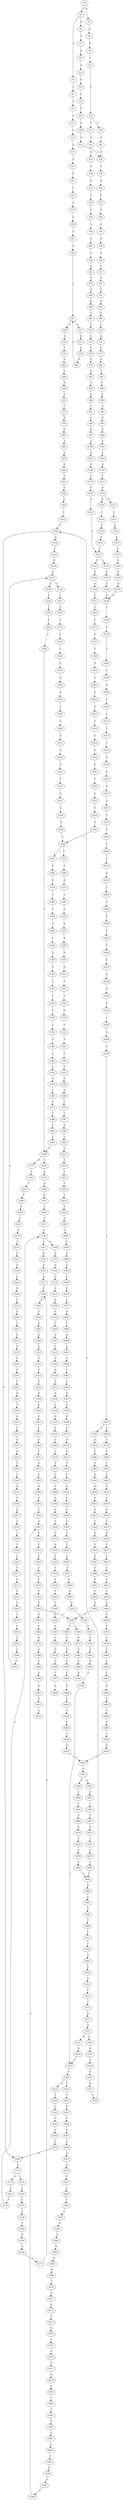 strict digraph  {
	S0 -> S1 [ label = T ];
	S0 -> S2 [ label = G ];
	S1 -> S3 [ label = T ];
	S1 -> S4 [ label = G ];
	S2 -> S5 [ label = G ];
	S3 -> S6 [ label = C ];
	S4 -> S7 [ label = C ];
	S5 -> S8 [ label = G ];
	S6 -> S9 [ label = T ];
	S7 -> S10 [ label = G ];
	S8 -> S11 [ label = C ];
	S9 -> S12 [ label = G ];
	S10 -> S13 [ label = G ];
	S11 -> S14 [ label = G ];
	S12 -> S15 [ label = C ];
	S13 -> S16 [ label = G ];
	S14 -> S17 [ label = T ];
	S14 -> S18 [ label = G ];
	S15 -> S19 [ label = A ];
	S16 -> S20 [ label = C ];
	S17 -> S21 [ label = A ];
	S18 -> S22 [ label = A ];
	S19 -> S23 [ label = A ];
	S20 -> S24 [ label = G ];
	S21 -> S25 [ label = G ];
	S22 -> S26 [ label = G ];
	S23 -> S27 [ label = G ];
	S24 -> S28 [ label = G ];
	S25 -> S29 [ label = A ];
	S26 -> S30 [ label = T ];
	S27 -> S31 [ label = C ];
	S28 -> S32 [ label = A ];
	S29 -> S33 [ label = G ];
	S30 -> S34 [ label = A ];
	S31 -> S35 [ label = A ];
	S32 -> S26 [ label = G ];
	S33 -> S36 [ label = T ];
	S34 -> S37 [ label = C ];
	S35 -> S38 [ label = G ];
	S36 -> S39 [ label = C ];
	S37 -> S40 [ label = A ];
	S38 -> S41 [ label = A ];
	S39 -> S42 [ label = G ];
	S40 -> S43 [ label = G ];
	S41 -> S44 [ label = G ];
	S42 -> S45 [ label = G ];
	S43 -> S46 [ label = G ];
	S44 -> S47 [ label = C ];
	S45 -> S48 [ label = C ];
	S46 -> S49 [ label = T ];
	S47 -> S50 [ label = C ];
	S47 -> S51 [ label = A ];
	S48 -> S52 [ label = G ];
	S49 -> S53 [ label = G ];
	S50 -> S54 [ label = A ];
	S51 -> S55 [ label = G ];
	S52 -> S56 [ label = A ];
	S53 -> S57 [ label = G ];
	S54 -> S58 [ label = C ];
	S55 -> S59 [ label = A ];
	S56 -> S60 [ label = G ];
	S57 -> S61 [ label = T ];
	S58 -> S62 [ label = C ];
	S59 -> S63 [ label = G ];
	S60 -> S64 [ label = G ];
	S61 -> S65 [ label = G ];
	S62 -> S66 [ label = C ];
	S63 -> S47 [ label = C ];
	S64 -> S67 [ label = T ];
	S65 -> S68 [ label = G ];
	S66 -> S69 [ label = G ];
	S67 -> S70 [ label = C ];
	S68 -> S71 [ label = C ];
	S69 -> S72 [ label = T ];
	S70 -> S73 [ label = C ];
	S71 -> S74 [ label = G ];
	S72 -> S75 [ label = T ];
	S73 -> S76 [ label = C ];
	S74 -> S77 [ label = C ];
	S75 -> S78 [ label = G ];
	S76 -> S79 [ label = G ];
	S77 -> S80 [ label = C ];
	S78 -> S81 [ label = G ];
	S79 -> S82 [ label = A ];
	S80 -> S83 [ label = T ];
	S81 -> S84 [ label = A ];
	S82 -> S85 [ label = G ];
	S83 -> S86 [ label = C ];
	S84 -> S87 [ label = C ];
	S85 -> S88 [ label = G ];
	S86 -> S89 [ label = A ];
	S87 -> S90 [ label = G ];
	S88 -> S91 [ label = C ];
	S89 -> S92 [ label = G ];
	S90 -> S93 [ label = T ];
	S91 -> S94 [ label = C ];
	S92 -> S95 [ label = G ];
	S93 -> S96 [ label = C ];
	S94 -> S97 [ label = G ];
	S95 -> S98 [ label = G ];
	S96 -> S99 [ label = G ];
	S97 -> S100 [ label = T ];
	S98 -> S101 [ label = C ];
	S99 -> S102 [ label = C ];
	S100 -> S103 [ label = G ];
	S101 -> S104 [ label = T ];
	S102 -> S105 [ label = C ];
	S103 -> S106 [ label = G ];
	S104 -> S107 [ label = G ];
	S105 -> S108 [ label = A ];
	S105 -> S109 [ label = G ];
	S106 -> S110 [ label = T ];
	S107 -> S111 [ label = T ];
	S108 -> S112 [ label = C ];
	S109 -> S113 [ label = G ];
	S110 -> S114 [ label = C ];
	S111 -> S115 [ label = G ];
	S112 -> S116 [ label = G ];
	S113 -> S117 [ label = G ];
	S113 -> S118 [ label = T ];
	S114 -> S119 [ label = A ];
	S115 -> S120 [ label = G ];
	S115 -> S121 [ label = T ];
	S116 -> S122 [ label = A ];
	S117 -> S123 [ label = T ];
	S118 -> S124 [ label = T ];
	S119 -> S125 [ label = C ];
	S120 -> S126 [ label = T ];
	S121 -> S127 [ label = T ];
	S122 -> S128 [ label = C ];
	S122 -> S129 [ label = G ];
	S123 -> S130 [ label = T ];
	S124 -> S131 [ label = T ];
	S125 -> S132 [ label = T ];
	S125 -> S133 [ label = C ];
	S126 -> S134 [ label = C ];
	S127 -> S135 [ label = C ];
	S128 -> S136 [ label = C ];
	S129 -> S137 [ label = T ];
	S130 -> S138 [ label = T ];
	S131 -> S139 [ label = T ];
	S132 -> S140 [ label = A ];
	S133 -> S141 [ label = A ];
	S134 -> S142 [ label = A ];
	S135 -> S143 [ label = A ];
	S136 -> S144 [ label = T ];
	S137 -> S145 [ label = C ];
	S138 -> S146 [ label = G ];
	S138 -> S147 [ label = C ];
	S139 -> S148 [ label = C ];
	S140 -> S149 [ label = G ];
	S141 -> S150 [ label = G ];
	S142 -> S125 [ label = C ];
	S143 -> S151 [ label = C ];
	S144 -> S152 [ label = T ];
	S145 -> S153 [ label = C ];
	S146 -> S154 [ label = A ];
	S147 -> S155 [ label = G ];
	S148 -> S156 [ label = G ];
	S149 -> S157 [ label = G ];
	S150 -> S158 [ label = G ];
	S151 -> S159 [ label = C ];
	S152 -> S160 [ label = C ];
	S153 -> S161 [ label = C ];
	S154 -> S162 [ label = G ];
	S155 -> S163 [ label = A ];
	S156 -> S164 [ label = A ];
	S157 -> S165 [ label = C ];
	S158 -> S166 [ label = C ];
	S159 -> S167 [ label = A ];
	S160 -> S168 [ label = C ];
	S161 -> S169 [ label = T ];
	S162 -> S170 [ label = G ];
	S163 -> S171 [ label = G ];
	S164 -> S172 [ label = G ];
	S165 -> S173 [ label = C ];
	S166 -> S174 [ label = C ];
	S167 -> S175 [ label = G ];
	S168 -> S176 [ label = C ];
	S168 -> S177 [ label = G ];
	S169 -> S178 [ label = G ];
	S170 -> S179 [ label = G ];
	S171 -> S180 [ label = G ];
	S172 -> S180 [ label = G ];
	S173 -> S181 [ label = T ];
	S174 -> S182 [ label = C ];
	S175 -> S158 [ label = G ];
	S176 -> S183 [ label = G ];
	S177 -> S184 [ label = T ];
	S178 -> S185 [ label = A ];
	S179 -> S186 [ label = G ];
	S180 -> S187 [ label = T ];
	S181 -> S188 [ label = C ];
	S182 -> S189 [ label = C ];
	S183 -> S190 [ label = G ];
	S184 -> S191 [ label = T ];
	S185 -> S192 [ label = A ];
	S186 -> S193 [ label = C ];
	S187 -> S194 [ label = C ];
	S188 -> S195 [ label = A ];
	S189 -> S196 [ label = A ];
	S190 -> S197 [ label = G ];
	S191 -> S198 [ label = T ];
	S192 -> S199 [ label = C ];
	S193 -> S200 [ label = T ];
	S194 -> S201 [ label = G ];
	S195 -> S202 [ label = T ];
	S196 -> S203 [ label = C ];
	S197 -> S204 [ label = T ];
	S198 -> S205 [ label = G ];
	S199 -> S206 [ label = C ];
	S200 -> S207 [ label = A ];
	S201 -> S208 [ label = A ];
	S202 -> S209 [ label = T ];
	S203 -> S210 [ label = A ];
	S204 -> S211 [ label = T ];
	S205 -> S212 [ label = T ];
	S206 -> S213 [ label = G ];
	S207 -> S214 [ label = C ];
	S208 -> S215 [ label = A ];
	S209 -> S216 [ label = T ];
	S210 -> S217 [ label = T ];
	S211 -> S138 [ label = T ];
	S212 -> S218 [ label = C ];
	S213 -> S219 [ label = G ];
	S214 -> S220 [ label = G ];
	S215 -> S221 [ label = G ];
	S216 -> S222 [ label = T ];
	S217 -> S223 [ label = T ];
	S218 -> S224 [ label = C ];
	S219 -> S225 [ label = G ];
	S220 -> S226 [ label = G ];
	S221 -> S227 [ label = A ];
	S222 -> S228 [ label = G ];
	S223 -> S229 [ label = G ];
	S224 -> S230 [ label = C ];
	S225 -> S231 [ label = T ];
	S226 -> S232 [ label = A ];
	S227 -> S233 [ label = A ];
	S228 -> S234 [ label = G ];
	S229 -> S235 [ label = G ];
	S230 -> S236 [ label = A ];
	S231 -> S237 [ label = C ];
	S232 -> S238 [ label = A ];
	S233 -> S239 [ label = G ];
	S234 -> S240 [ label = G ];
	S235 -> S241 [ label = G ];
	S236 -> S242 [ label = C ];
	S237 -> S243 [ label = C ];
	S238 -> S244 [ label = C ];
	S239 -> S245 [ label = G ];
	S240 -> S246 [ label = T ];
	S241 -> S247 [ label = A ];
	S242 -> S248 [ label = G ];
	S243 -> S249 [ label = T ];
	S244 -> S250 [ label = G ];
	S245 -> S251 [ label = T ];
	S246 -> S252 [ label = C ];
	S247 -> S253 [ label = C ];
	S248 -> S254 [ label = T ];
	S249 -> S255 [ label = T ];
	S250 -> S256 [ label = T ];
	S251 -> S257 [ label = C ];
	S252 -> S258 [ label = C ];
	S253 -> S259 [ label = C ];
	S254 -> S260 [ label = C ];
	S255 -> S261 [ label = T ];
	S255 -> S262 [ label = C ];
	S256 -> S263 [ label = C ];
	S257 -> S264 [ label = T ];
	S258 -> S265 [ label = T ];
	S259 -> S266 [ label = T ];
	S260 -> S267 [ label = C ];
	S261 -> S268 [ label = T ];
	S262 -> S269 [ label = T ];
	S263 -> S270 [ label = T ];
	S264 -> S271 [ label = T ];
	S265 -> S255 [ label = T ];
	S266 -> S272 [ label = T ];
	S267 -> S273 [ label = C ];
	S268 -> S274 [ label = G ];
	S269 -> S275 [ label = G ];
	S270 -> S276 [ label = T ];
	S271 -> S277 [ label = G ];
	S272 -> S278 [ label = G ];
	S273 -> S279 [ label = A ];
	S274 -> S280 [ label = C ];
	S275 -> S281 [ label = C ];
	S276 -> S282 [ label = C ];
	S277 -> S283 [ label = T ];
	S278 -> S284 [ label = T ];
	S279 -> S285 [ label = T ];
	S280 -> S286 [ label = T ];
	S281 -> S287 [ label = T ];
	S282 -> S288 [ label = T ];
	S283 -> S289 [ label = A ];
	S284 -> S290 [ label = G ];
	S285 -> S291 [ label = C ];
	S286 -> S292 [ label = A ];
	S287 -> S293 [ label = A ];
	S288 -> S294 [ label = G ];
	S289 -> S295 [ label = G ];
	S290 -> S296 [ label = C ];
	S291 -> S297 [ label = T ];
	S292 -> S298 [ label = C ];
	S293 -> S299 [ label = A ];
	S294 -> S300 [ label = A ];
	S295 -> S301 [ label = T ];
	S296 -> S302 [ label = T ];
	S297 -> S303 [ label = G ];
	S298 -> S304 [ label = A ];
	S299 -> S305 [ label = G ];
	S300 -> S306 [ label = T ];
	S301 -> S307 [ label = A ];
	S302 -> S308 [ label = A ];
	S303 -> S309 [ label = T ];
	S304 -> S310 [ label = A ];
	S305 -> S311 [ label = G ];
	S306 -> S312 [ label = A ];
	S307 -> S313 [ label = G ];
	S308 -> S314 [ label = C ];
	S309 -> S315 [ label = G ];
	S310 -> S316 [ label = C ];
	S311 -> S317 [ label = T ];
	S312 -> S318 [ label = G ];
	S313 -> S319 [ label = T ];
	S314 -> S320 [ label = G ];
	S315 -> S321 [ label = T ];
	S316 -> S322 [ label = T ];
	S317 -> S323 [ label = T ];
	S318 -> S324 [ label = T ];
	S319 -> S325 [ label = T ];
	S320 -> S326 [ label = G ];
	S321 -> S327 [ label = C ];
	S322 -> S328 [ label = C ];
	S323 -> S329 [ label = G ];
	S324 -> S330 [ label = T ];
	S325 -> S331 [ label = T ];
	S326 -> S332 [ label = C ];
	S327 -> S333 [ label = G ];
	S328 -> S334 [ label = C ];
	S329 -> S335 [ label = T ];
	S330 -> S336 [ label = T ];
	S331 -> S337 [ label = T ];
	S332 -> S338 [ label = C ];
	S333 -> S339 [ label = T ];
	S334 -> S340 [ label = A ];
	S335 -> S341 [ label = A ];
	S336 -> S342 [ label = C ];
	S337 -> S343 [ label = C ];
	S338 -> S344 [ label = G ];
	S339 -> S345 [ label = A ];
	S340 -> S346 [ label = T ];
	S341 -> S347 [ label = T ];
	S342 -> S348 [ label = A ];
	S343 -> S349 [ label = A ];
	S344 -> S350 [ label = T ];
	S345 -> S351 [ label = G ];
	S346 -> S352 [ label = G ];
	S347 -> S353 [ label = C ];
	S348 -> S354 [ label = G ];
	S349 -> S355 [ label = A ];
	S349 -> S356 [ label = G ];
	S350 -> S357 [ label = T ];
	S351 -> S358 [ label = C ];
	S352 -> S359 [ label = A ];
	S353 -> S360 [ label = T ];
	S354 -> S361 [ label = A ];
	S355 -> S362 [ label = C ];
	S356 -> S363 [ label = C ];
	S356 -> S364 [ label = T ];
	S357 -> S365 [ label = C ];
	S357 -> S366 [ label = T ];
	S358 -> S367 [ label = G ];
	S359 -> S368 [ label = C ];
	S360 -> S369 [ label = G ];
	S361 -> S370 [ label = C ];
	S362 -> S371 [ label = A ];
	S363 -> S372 [ label = G ];
	S364 -> S373 [ label = C ];
	S365 -> S374 [ label = T ];
	S366 -> S375 [ label = T ];
	S367 -> S376 [ label = T ];
	S368 -> S377 [ label = C ];
	S369 -> S378 [ label = C ];
	S370 -> S379 [ label = G ];
	S371 -> S380 [ label = G ];
	S372 -> S381 [ label = G ];
	S373 -> S382 [ label = G ];
	S374 -> S383 [ label = T ];
	S375 -> S384 [ label = T ];
	S376 -> S385 [ label = T ];
	S377 -> S386 [ label = T ];
	S378 -> S387 [ label = T ];
	S379 -> S388 [ label = G ];
	S380 -> S389 [ label = T ];
	S381 -> S390 [ label = T ];
	S382 -> S391 [ label = A ];
	S383 -> S392 [ label = T ];
	S384 -> S393 [ label = T ];
	S385 -> S394 [ label = T ];
	S386 -> S395 [ label = T ];
	S387 -> S396 [ label = A ];
	S388 -> S397 [ label = T ];
	S389 -> S398 [ label = A ];
	S390 -> S399 [ label = A ];
	S391 -> S400 [ label = C ];
	S392 -> S401 [ label = G ];
	S393 -> S402 [ label = T ];
	S394 -> S403 [ label = G ];
	S395 -> S404 [ label = C ];
	S396 -> S405 [ label = C ];
	S397 -> S406 [ label = A ];
	S398 -> S407 [ label = A ];
	S400 -> S408 [ label = G ];
	S401 -> S409 [ label = G ];
	S402 -> S410 [ label = G ];
	S403 -> S411 [ label = T ];
	S404 -> S168 [ label = C ];
	S405 -> S412 [ label = G ];
	S407 -> S413 [ label = A ];
	S408 -> S414 [ label = T ];
	S409 -> S415 [ label = G ];
	S410 -> S416 [ label = G ];
	S411 -> S417 [ label = G ];
	S412 -> S418 [ label = T ];
	S413 -> S419 [ label = A ];
	S414 -> S420 [ label = T ];
	S415 -> S421 [ label = A ];
	S416 -> S422 [ label = G ];
	S417 -> S423 [ label = C ];
	S418 -> S424 [ label = T ];
	S420 -> S425 [ label = G ];
	S421 -> S426 [ label = C ];
	S422 -> S427 [ label = C ];
	S423 -> S428 [ label = G ];
	S424 -> S429 [ label = T ];
	S425 -> S430 [ label = T ];
	S426 -> S431 [ label = G ];
	S427 -> S432 [ label = G ];
	S428 -> S433 [ label = C ];
	S429 -> S434 [ label = T ];
	S430 -> S435 [ label = G ];
	S431 -> S436 [ label = T ];
	S432 -> S437 [ label = T ];
	S433 -> S438 [ label = C ];
	S434 -> S439 [ label = T ];
	S435 -> S440 [ label = C ];
	S436 -> S441 [ label = T ];
	S437 -> S442 [ label = C ];
	S438 -> S443 [ label = A ];
	S439 -> S444 [ label = C ];
	S440 -> S445 [ label = G ];
	S441 -> S446 [ label = T ];
	S442 -> S447 [ label = T ];
	S443 -> S448 [ label = C ];
	S444 -> S449 [ label = C ];
	S445 -> S450 [ label = G ];
	S445 -> S451 [ label = A ];
	S446 -> S452 [ label = T ];
	S447 -> S453 [ label = C ];
	S448 -> S454 [ label = G ];
	S449 -> S455 [ label = G ];
	S450 -> S456 [ label = C ];
	S451 -> S457 [ label = C ];
	S452 -> S458 [ label = C ];
	S453 -> S459 [ label = C ];
	S454 -> S122 [ label = A ];
	S455 -> S460 [ label = T ];
	S456 -> S461 [ label = T ];
	S457 -> S462 [ label = T ];
	S458 -> S463 [ label = A ];
	S459 -> S464 [ label = A ];
	S460 -> S465 [ label = T ];
	S461 -> S466 [ label = C ];
	S462 -> S467 [ label = C ];
	S463 -> S356 [ label = G ];
	S464 -> S468 [ label = A ];
	S465 -> S469 [ label = C ];
	S466 -> S470 [ label = G ];
	S467 -> S471 [ label = G ];
	S468 -> S472 [ label = T ];
	S469 -> S473 [ label = C ];
	S470 -> S474 [ label = T ];
	S471 -> S475 [ label = T ];
	S472 -> S476 [ label = C ];
	S473 -> S477 [ label = T ];
	S474 -> S478 [ label = C ];
	S475 -> S479 [ label = C ];
	S476 -> S480 [ label = C ];
	S477 -> S481 [ label = G ];
	S478 -> S482 [ label = C ];
	S479 -> S483 [ label = C ];
	S480 -> S484 [ label = C ];
	S481 -> S485 [ label = T ];
	S482 -> S486 [ label = C ];
	S483 -> S486 [ label = C ];
	S484 -> S487 [ label = C ];
	S485 -> S488 [ label = A ];
	S486 -> S489 [ label = G ];
	S487 -> S490 [ label = G ];
	S488 -> S491 [ label = G ];
	S489 -> S492 [ label = C ];
	S490 -> S493 [ label = T ];
	S491 -> S494 [ label = T ];
	S492 -> S495 [ label = T ];
	S493 -> S496 [ label = T ];
	S494 -> S497 [ label = C ];
	S495 -> S498 [ label = T ];
	S496 -> S499 [ label = G ];
	S497 -> S500 [ label = C ];
	S498 -> S501 [ label = C ];
	S499 -> S502 [ label = T ];
	S500 -> S503 [ label = G ];
	S501 -> S504 [ label = T ];
	S502 -> S505 [ label = G ];
	S503 -> S506 [ label = T ];
	S504 -> S507 [ label = A ];
	S505 -> S440 [ label = C ];
	S506 -> S508 [ label = A ];
	S507 -> S509 [ label = C ];
	S508 -> S510 [ label = C ];
	S509 -> S511 [ label = G ];
	S510 -> S512 [ label = G ];
	S511 -> S513 [ label = C ];
	S512 -> S514 [ label = G ];
	S513 -> S515 [ label = G ];
	S514 -> S516 [ label = T ];
	S515 -> S517 [ label = A ];
	S516 -> S518 [ label = T ];
	S517 -> S519 [ label = A ];
	S518 -> S520 [ label = G ];
	S519 -> S521 [ label = G ];
	S519 -> S522 [ label = C ];
	S520 -> S523 [ label = T ];
	S521 -> S524 [ label = A ];
	S522 -> S525 [ label = G ];
	S523 -> S526 [ label = G ];
	S524 -> S527 [ label = C ];
	S525 -> S528 [ label = T ];
	S526 -> S529 [ label = C ];
	S527 -> S530 [ label = C ];
	S528 -> S531 [ label = C ];
	S529 -> S532 [ label = T ];
	S530 -> S533 [ label = T ];
	S530 -> S534 [ label = G ];
	S531 -> S535 [ label = G ];
	S532 -> S536 [ label = T ];
	S533 -> S537 [ label = T ];
	S534 -> S538 [ label = T ];
	S535 -> S539 [ label = C ];
	S536 -> S540 [ label = C ];
	S537 -> S541 [ label = G ];
	S538 -> S542 [ label = C ];
	S539 -> S105 [ label = C ];
	S540 -> S543 [ label = T ];
	S541 -> S544 [ label = C ];
	S542 -> S545 [ label = G ];
	S543 -> S546 [ label = A ];
	S544 -> S547 [ label = G ];
	S545 -> S548 [ label = C ];
	S546 -> S549 [ label = A ];
	S547 -> S550 [ label = C ];
	S548 -> S551 [ label = C ];
	S549 -> S552 [ label = G ];
	S550 -> S553 [ label = G ];
	S551 -> S109 [ label = G ];
	S552 -> S554 [ label = C ];
	S553 -> S555 [ label = G ];
	S554 -> S556 [ label = G ];
	S555 -> S557 [ label = T ];
	S556 -> S558 [ label = A ];
	S557 -> S559 [ label = T ];
	S558 -> S560 [ label = A ];
	S559 -> S561 [ label = T ];
	S560 -> S562 [ label = G ];
	S561 -> S563 [ label = A ];
	S562 -> S564 [ label = A ];
	S563 -> S565 [ label = A ];
	S564 -> S527 [ label = C ];
	S565 -> S566 [ label = A ];
	S566 -> S567 [ label = G ];
	S567 -> S568 [ label = G ];
	S568 -> S569 [ label = G ];
	S569 -> S570 [ label = T ];
	S570 -> S571 [ label = T ];
	S571 -> S572 [ label = G ];
	S572 -> S573 [ label = A ];
	S573 -> S574 [ label = A ];
	S574 -> S575 [ label = C ];
	S575 -> S576 [ label = A ];
	S576 -> S577 [ label = A ];
	S577 -> S578 [ label = G ];
	S578 -> S579 [ label = G ];
	S579 -> S580 [ label = T ];
	S580 -> S581 [ label = T ];
	S581 -> S582 [ label = T ];
	S582 -> S583 [ label = T ];
	S583 -> S584 [ label = G ];
	S584 -> S585 [ label = T ];
	S585 -> S586 [ label = A ];
	S586 -> S587 [ label = G ];
	S587 -> S588 [ label = T ];
	S588 -> S307 [ label = A ];
}
